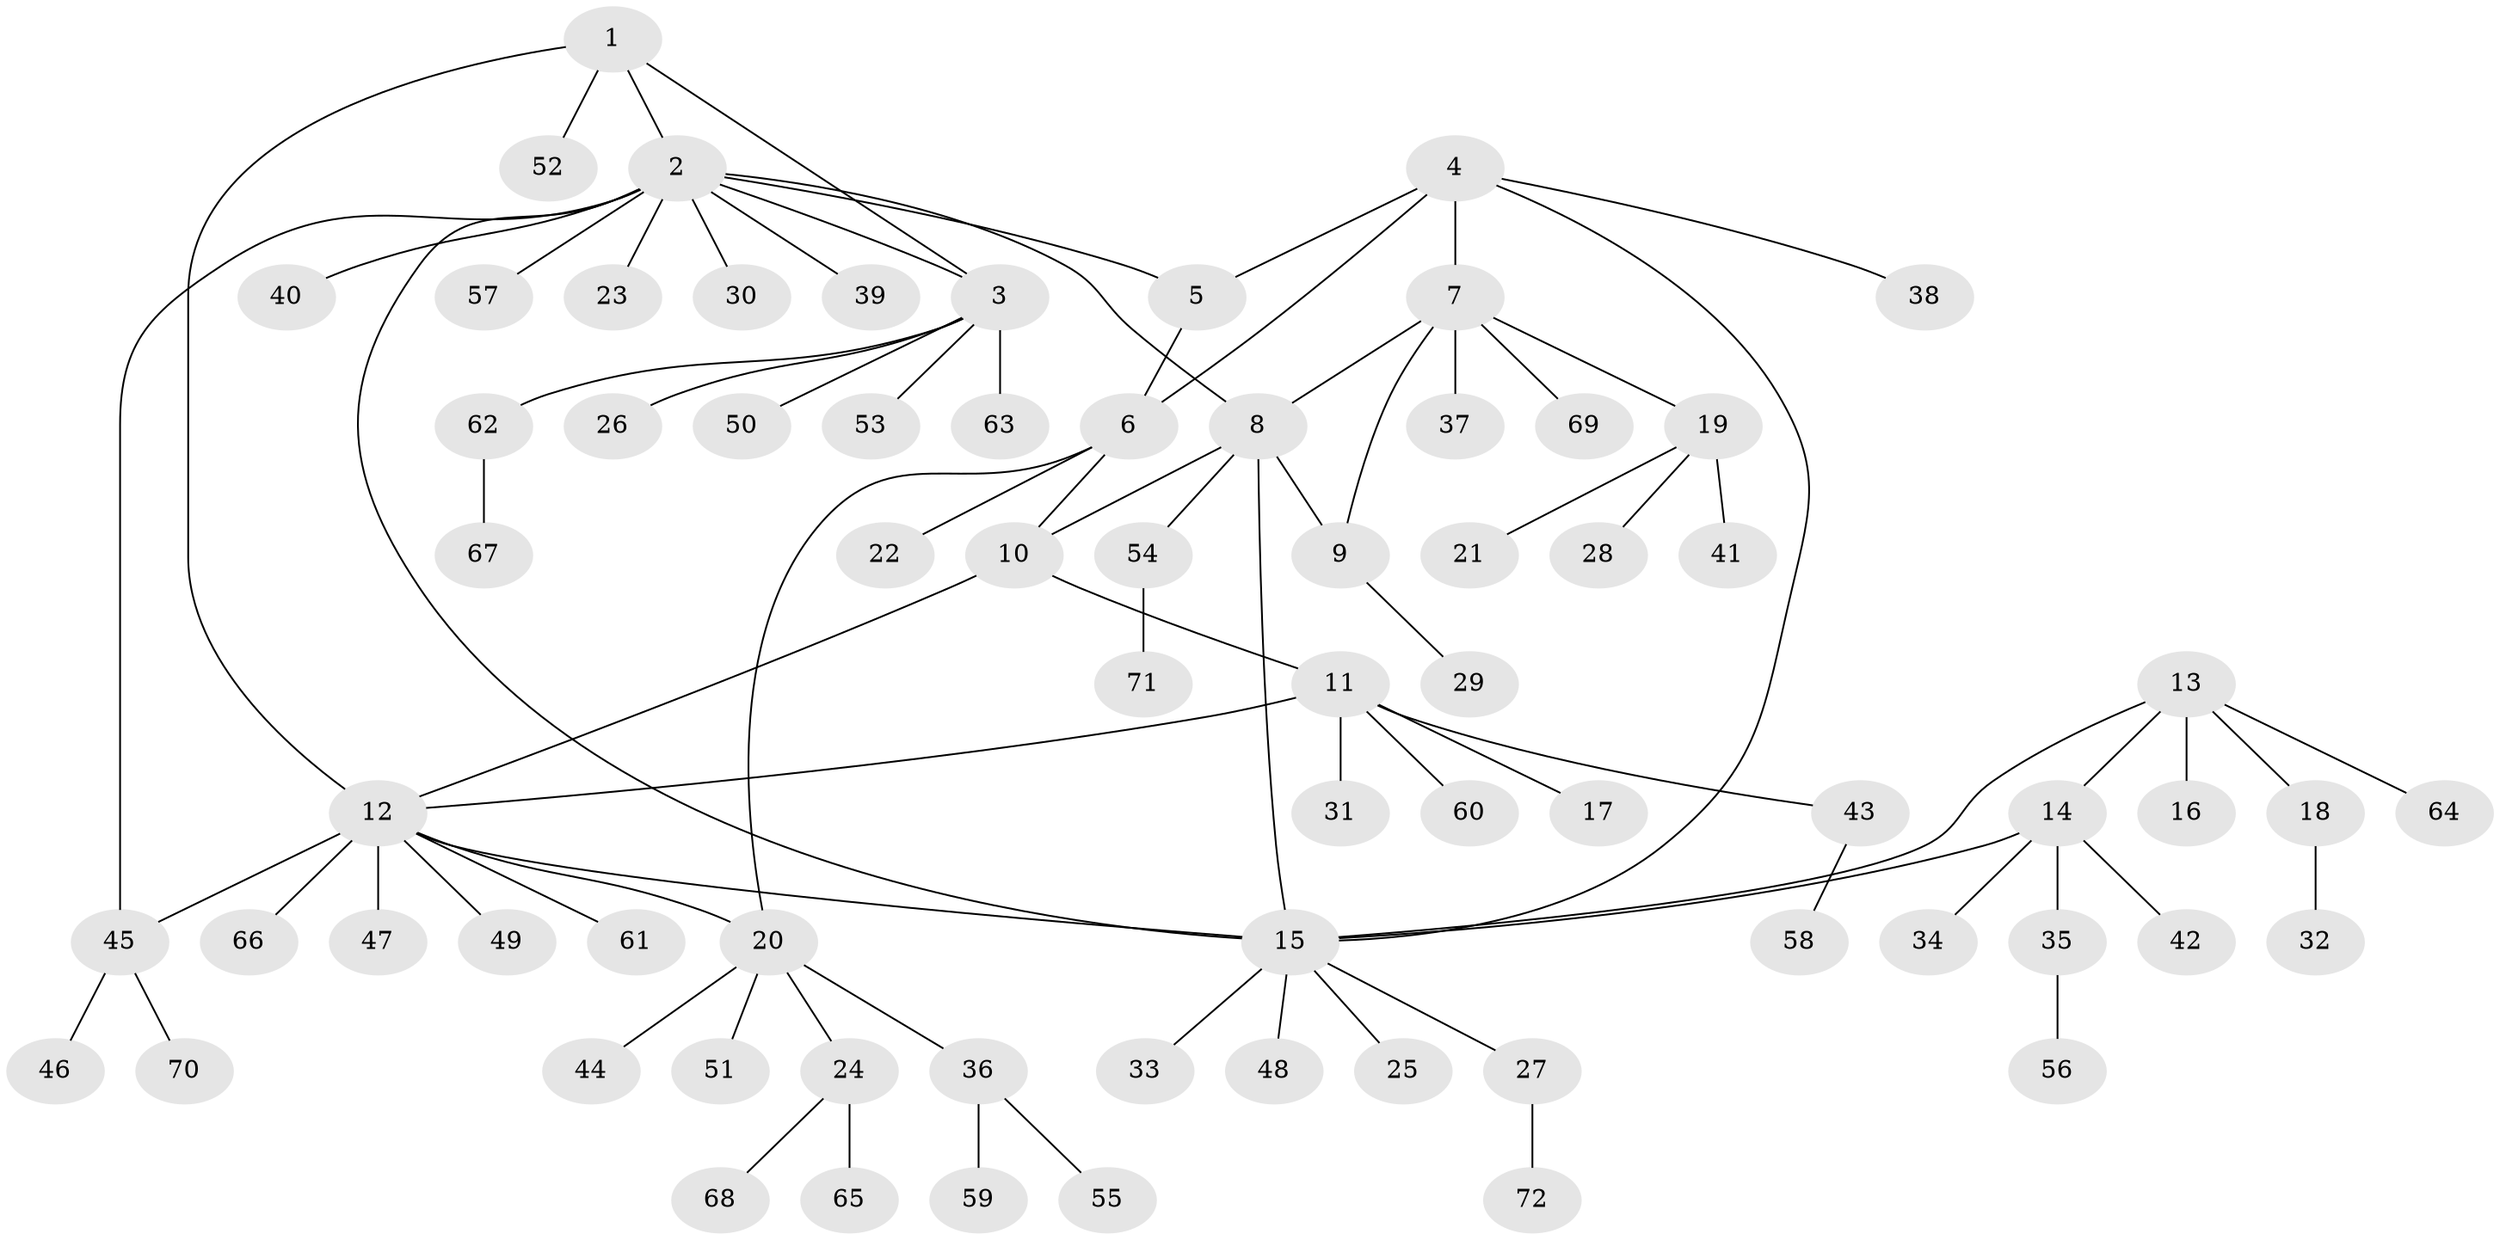 // coarse degree distribution, {3: 0.08, 9: 0.02, 6: 0.02, 4: 0.06, 5: 0.06, 13: 0.02, 2: 0.06, 7: 0.02, 8: 0.02, 1: 0.64}
// Generated by graph-tools (version 1.1) at 2025/24/03/03/25 07:24:14]
// undirected, 72 vertices, 84 edges
graph export_dot {
graph [start="1"]
  node [color=gray90,style=filled];
  1;
  2;
  3;
  4;
  5;
  6;
  7;
  8;
  9;
  10;
  11;
  12;
  13;
  14;
  15;
  16;
  17;
  18;
  19;
  20;
  21;
  22;
  23;
  24;
  25;
  26;
  27;
  28;
  29;
  30;
  31;
  32;
  33;
  34;
  35;
  36;
  37;
  38;
  39;
  40;
  41;
  42;
  43;
  44;
  45;
  46;
  47;
  48;
  49;
  50;
  51;
  52;
  53;
  54;
  55;
  56;
  57;
  58;
  59;
  60;
  61;
  62;
  63;
  64;
  65;
  66;
  67;
  68;
  69;
  70;
  71;
  72;
  1 -- 2;
  1 -- 3;
  1 -- 12;
  1 -- 52;
  2 -- 3;
  2 -- 5;
  2 -- 8;
  2 -- 15;
  2 -- 23;
  2 -- 30;
  2 -- 39;
  2 -- 40;
  2 -- 45;
  2 -- 57;
  3 -- 26;
  3 -- 50;
  3 -- 53;
  3 -- 62;
  3 -- 63;
  4 -- 5;
  4 -- 6;
  4 -- 7;
  4 -- 15;
  4 -- 38;
  5 -- 6;
  6 -- 10;
  6 -- 20;
  6 -- 22;
  7 -- 8;
  7 -- 9;
  7 -- 19;
  7 -- 37;
  7 -- 69;
  8 -- 9;
  8 -- 10;
  8 -- 15;
  8 -- 54;
  9 -- 29;
  10 -- 11;
  10 -- 12;
  11 -- 12;
  11 -- 17;
  11 -- 31;
  11 -- 43;
  11 -- 60;
  12 -- 15;
  12 -- 20;
  12 -- 45;
  12 -- 47;
  12 -- 49;
  12 -- 61;
  12 -- 66;
  13 -- 14;
  13 -- 15;
  13 -- 16;
  13 -- 18;
  13 -- 64;
  14 -- 15;
  14 -- 34;
  14 -- 35;
  14 -- 42;
  15 -- 25;
  15 -- 27;
  15 -- 33;
  15 -- 48;
  18 -- 32;
  19 -- 21;
  19 -- 28;
  19 -- 41;
  20 -- 24;
  20 -- 36;
  20 -- 44;
  20 -- 51;
  24 -- 65;
  24 -- 68;
  27 -- 72;
  35 -- 56;
  36 -- 55;
  36 -- 59;
  43 -- 58;
  45 -- 46;
  45 -- 70;
  54 -- 71;
  62 -- 67;
}
